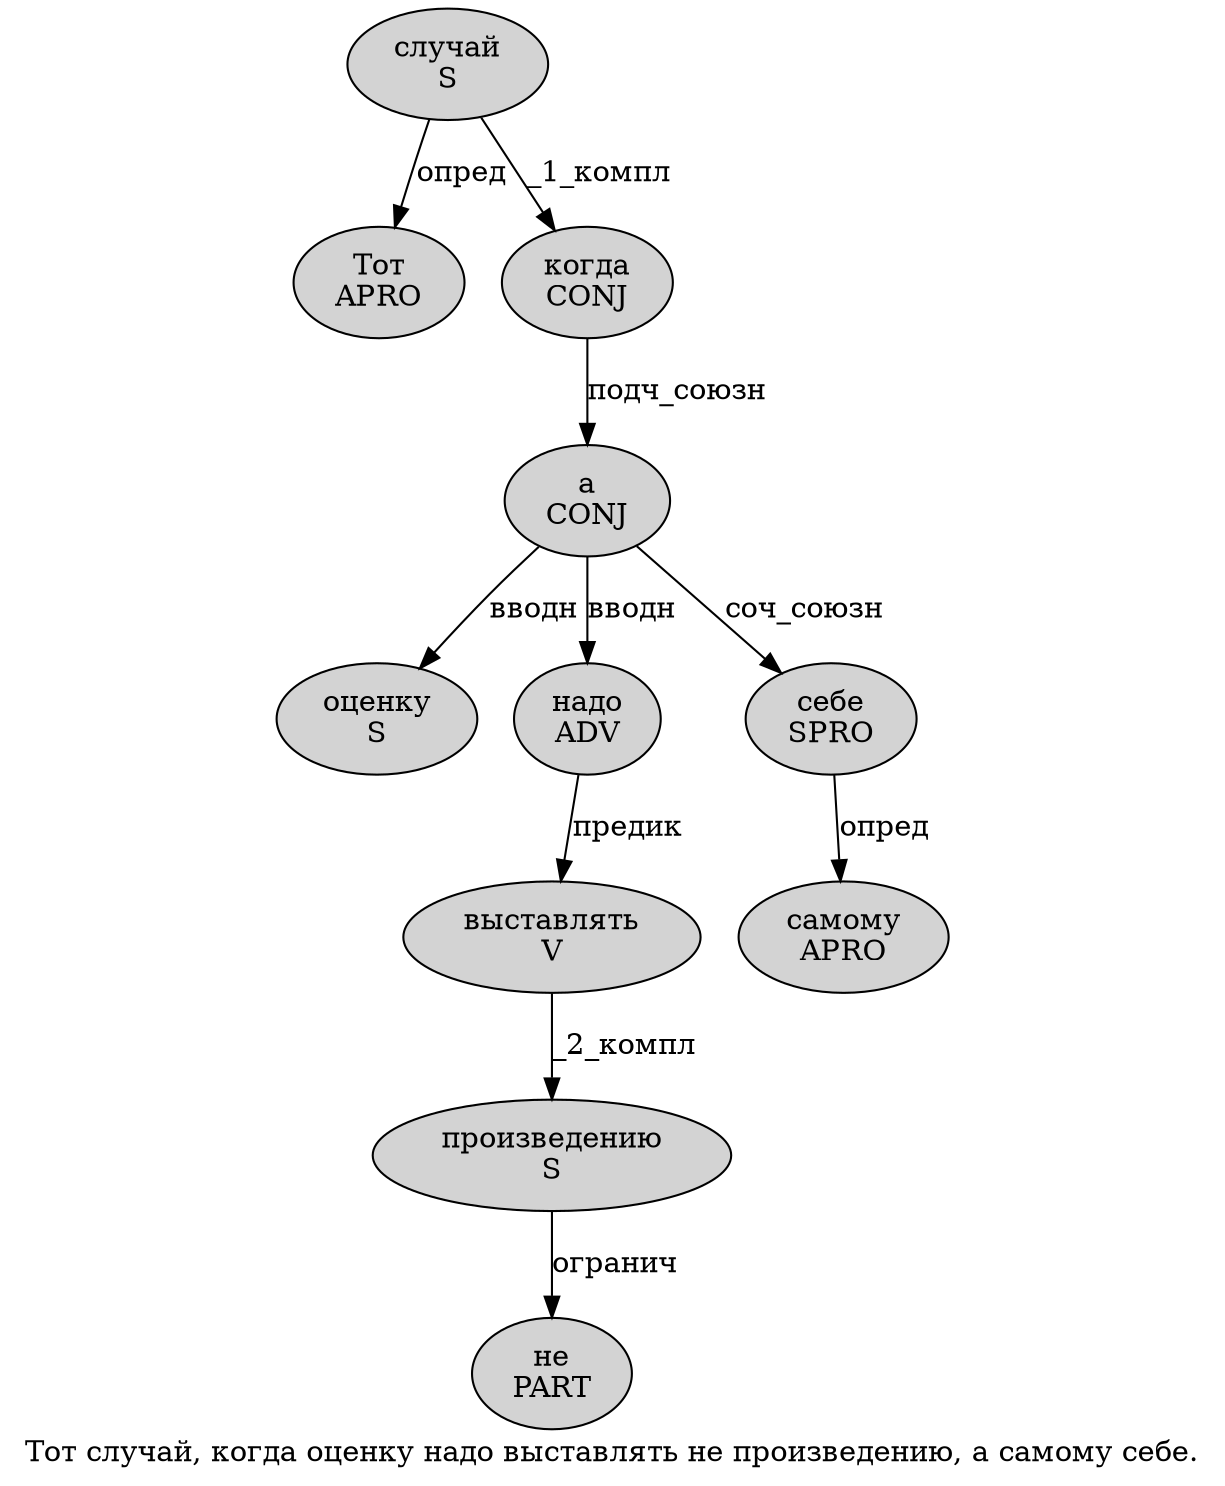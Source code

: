 digraph SENTENCE_2210 {
	graph [label="Тот случай, когда оценку надо выставлять не произведению, а самому себе."]
	node [style=filled]
		0 [label="Тот
APRO" color="" fillcolor=lightgray penwidth=1 shape=ellipse]
		1 [label="случай
S" color="" fillcolor=lightgray penwidth=1 shape=ellipse]
		3 [label="когда
CONJ" color="" fillcolor=lightgray penwidth=1 shape=ellipse]
		4 [label="оценку
S" color="" fillcolor=lightgray penwidth=1 shape=ellipse]
		5 [label="надо
ADV" color="" fillcolor=lightgray penwidth=1 shape=ellipse]
		6 [label="выставлять
V" color="" fillcolor=lightgray penwidth=1 shape=ellipse]
		7 [label="не
PART" color="" fillcolor=lightgray penwidth=1 shape=ellipse]
		8 [label="произведению
S" color="" fillcolor=lightgray penwidth=1 shape=ellipse]
		10 [label="а
CONJ" color="" fillcolor=lightgray penwidth=1 shape=ellipse]
		11 [label="самому
APRO" color="" fillcolor=lightgray penwidth=1 shape=ellipse]
		12 [label="себе
SPRO" color="" fillcolor=lightgray penwidth=1 shape=ellipse]
			5 -> 6 [label="предик"]
			10 -> 4 [label="вводн"]
			10 -> 5 [label="вводн"]
			10 -> 12 [label="соч_союзн"]
			1 -> 0 [label="опред"]
			1 -> 3 [label="_1_компл"]
			8 -> 7 [label="огранич"]
			3 -> 10 [label="подч_союзн"]
			12 -> 11 [label="опред"]
			6 -> 8 [label="_2_компл"]
}
